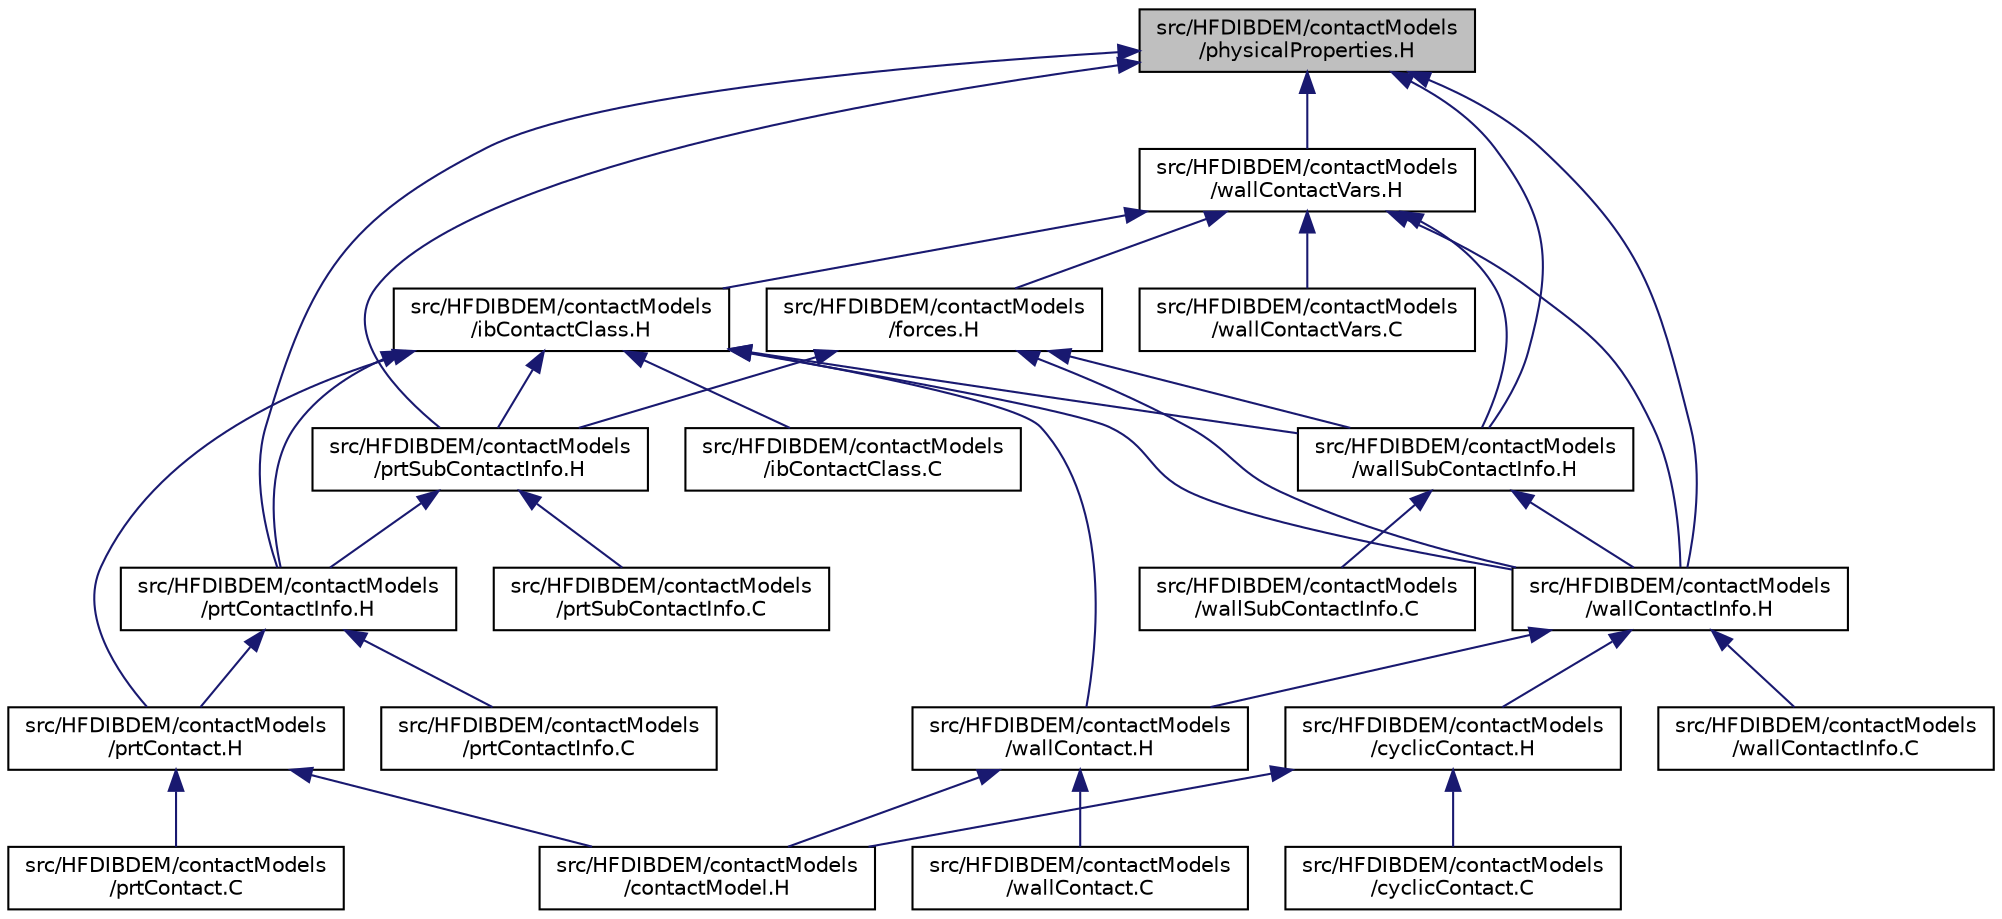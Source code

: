 digraph "src/HFDIBDEM/contactModels/physicalProperties.H"
{
 // LATEX_PDF_SIZE
  edge [fontname="Helvetica",fontsize="10",labelfontname="Helvetica",labelfontsize="10"];
  node [fontname="Helvetica",fontsize="10",shape=record];
  Node1 [label="src/HFDIBDEM/contactModels\l/physicalProperties.H",height=0.2,width=0.4,color="black", fillcolor="grey75", style="filled", fontcolor="black",tooltip=" "];
  Node1 -> Node2 [dir="back",color="midnightblue",fontsize="10",style="solid"];
  Node2 [label="src/HFDIBDEM/contactModels\l/wallContactVars.H",height=0.2,width=0.4,color="black", fillcolor="white", style="filled",URL="$contactModels_2wallContactVars_8H.html",tooltip=" "];
  Node2 -> Node3 [dir="back",color="midnightblue",fontsize="10",style="solid"];
  Node3 [label="src/HFDIBDEM/contactModels\l/ibContactClass.H",height=0.2,width=0.4,color="black", fillcolor="white", style="filled",URL="$contactModels_2ibContactClass_8H.html",tooltip=" "];
  Node3 -> Node4 [dir="back",color="midnightblue",fontsize="10",style="solid"];
  Node4 [label="src/HFDIBDEM/contactModels\l/prtContact.H",height=0.2,width=0.4,color="black", fillcolor="white", style="filled",URL="$contactModels_2prtContact_8H.html",tooltip=" "];
  Node4 -> Node5 [dir="back",color="midnightblue",fontsize="10",style="solid"];
  Node5 [label="src/HFDIBDEM/contactModels\l/contactModel.H",height=0.2,width=0.4,color="black", fillcolor="white", style="filled",URL="$contactModels_2contactModel_8H.html",tooltip=" "];
  Node4 -> Node6 [dir="back",color="midnightblue",fontsize="10",style="solid"];
  Node6 [label="src/HFDIBDEM/contactModels\l/prtContact.C",height=0.2,width=0.4,color="black", fillcolor="white", style="filled",URL="$contactModels_2prtContact_8C.html",tooltip=" "];
  Node3 -> Node7 [dir="back",color="midnightblue",fontsize="10",style="solid"];
  Node7 [label="src/HFDIBDEM/contactModels\l/prtContactInfo.H",height=0.2,width=0.4,color="black", fillcolor="white", style="filled",URL="$contactModels_2prtContactInfo_8H.html",tooltip=" "];
  Node7 -> Node4 [dir="back",color="midnightblue",fontsize="10",style="solid"];
  Node7 -> Node8 [dir="back",color="midnightblue",fontsize="10",style="solid"];
  Node8 [label="src/HFDIBDEM/contactModels\l/prtContactInfo.C",height=0.2,width=0.4,color="black", fillcolor="white", style="filled",URL="$contactModels_2prtContactInfo_8C.html",tooltip=" "];
  Node3 -> Node9 [dir="back",color="midnightblue",fontsize="10",style="solid"];
  Node9 [label="src/HFDIBDEM/contactModels\l/prtSubContactInfo.H",height=0.2,width=0.4,color="black", fillcolor="white", style="filled",URL="$contactModels_2prtSubContactInfo_8H.html",tooltip=" "];
  Node9 -> Node7 [dir="back",color="midnightblue",fontsize="10",style="solid"];
  Node9 -> Node10 [dir="back",color="midnightblue",fontsize="10",style="solid"];
  Node10 [label="src/HFDIBDEM/contactModels\l/prtSubContactInfo.C",height=0.2,width=0.4,color="black", fillcolor="white", style="filled",URL="$contactModels_2prtSubContactInfo_8C.html",tooltip=" "];
  Node3 -> Node11 [dir="back",color="midnightblue",fontsize="10",style="solid"];
  Node11 [label="src/HFDIBDEM/contactModels\l/wallContact.H",height=0.2,width=0.4,color="black", fillcolor="white", style="filled",URL="$contactModels_2wallContact_8H.html",tooltip=" "];
  Node11 -> Node5 [dir="back",color="midnightblue",fontsize="10",style="solid"];
  Node11 -> Node12 [dir="back",color="midnightblue",fontsize="10",style="solid"];
  Node12 [label="src/HFDIBDEM/contactModels\l/wallContact.C",height=0.2,width=0.4,color="black", fillcolor="white", style="filled",URL="$contactModels_2wallContact_8C.html",tooltip=" "];
  Node3 -> Node13 [dir="back",color="midnightblue",fontsize="10",style="solid"];
  Node13 [label="src/HFDIBDEM/contactModels\l/wallContactInfo.H",height=0.2,width=0.4,color="black", fillcolor="white", style="filled",URL="$contactModels_2wallContactInfo_8H.html",tooltip=" "];
  Node13 -> Node11 [dir="back",color="midnightblue",fontsize="10",style="solid"];
  Node13 -> Node14 [dir="back",color="midnightblue",fontsize="10",style="solid"];
  Node14 [label="src/HFDIBDEM/contactModels\l/cyclicContact.H",height=0.2,width=0.4,color="black", fillcolor="white", style="filled",URL="$contactModels_2cyclicContact_8H.html",tooltip=" "];
  Node14 -> Node5 [dir="back",color="midnightblue",fontsize="10",style="solid"];
  Node14 -> Node15 [dir="back",color="midnightblue",fontsize="10",style="solid"];
  Node15 [label="src/HFDIBDEM/contactModels\l/cyclicContact.C",height=0.2,width=0.4,color="black", fillcolor="white", style="filled",URL="$contactModels_2cyclicContact_8C.html",tooltip=" "];
  Node13 -> Node16 [dir="back",color="midnightblue",fontsize="10",style="solid"];
  Node16 [label="src/HFDIBDEM/contactModels\l/wallContactInfo.C",height=0.2,width=0.4,color="black", fillcolor="white", style="filled",URL="$contactModels_2wallContactInfo_8C.html",tooltip=" "];
  Node3 -> Node17 [dir="back",color="midnightblue",fontsize="10",style="solid"];
  Node17 [label="src/HFDIBDEM/contactModels\l/wallSubContactInfo.H",height=0.2,width=0.4,color="black", fillcolor="white", style="filled",URL="$contactModels_2wallSubContactInfo_8H.html",tooltip=" "];
  Node17 -> Node13 [dir="back",color="midnightblue",fontsize="10",style="solid"];
  Node17 -> Node18 [dir="back",color="midnightblue",fontsize="10",style="solid"];
  Node18 [label="src/HFDIBDEM/contactModels\l/wallSubContactInfo.C",height=0.2,width=0.4,color="black", fillcolor="white", style="filled",URL="$contactModels_2wallSubContactInfo_8C.html",tooltip=" "];
  Node3 -> Node19 [dir="back",color="midnightblue",fontsize="10",style="solid"];
  Node19 [label="src/HFDIBDEM/contactModels\l/ibContactClass.C",height=0.2,width=0.4,color="black", fillcolor="white", style="filled",URL="$contactModels_2ibContactClass_8C.html",tooltip=" "];
  Node2 -> Node20 [dir="back",color="midnightblue",fontsize="10",style="solid"];
  Node20 [label="src/HFDIBDEM/contactModels\l/forces.H",height=0.2,width=0.4,color="black", fillcolor="white", style="filled",URL="$contactModels_2forces_8H.html",tooltip=" "];
  Node20 -> Node9 [dir="back",color="midnightblue",fontsize="10",style="solid"];
  Node20 -> Node13 [dir="back",color="midnightblue",fontsize="10",style="solid"];
  Node20 -> Node17 [dir="back",color="midnightblue",fontsize="10",style="solid"];
  Node2 -> Node13 [dir="back",color="midnightblue",fontsize="10",style="solid"];
  Node2 -> Node17 [dir="back",color="midnightblue",fontsize="10",style="solid"];
  Node2 -> Node21 [dir="back",color="midnightblue",fontsize="10",style="solid"];
  Node21 [label="src/HFDIBDEM/contactModels\l/wallContactVars.C",height=0.2,width=0.4,color="black", fillcolor="white", style="filled",URL="$contactModels_2wallContactVars_8C.html",tooltip=" "];
  Node1 -> Node9 [dir="back",color="midnightblue",fontsize="10",style="solid"];
  Node1 -> Node7 [dir="back",color="midnightblue",fontsize="10",style="solid"];
  Node1 -> Node13 [dir="back",color="midnightblue",fontsize="10",style="solid"];
  Node1 -> Node17 [dir="back",color="midnightblue",fontsize="10",style="solid"];
}
